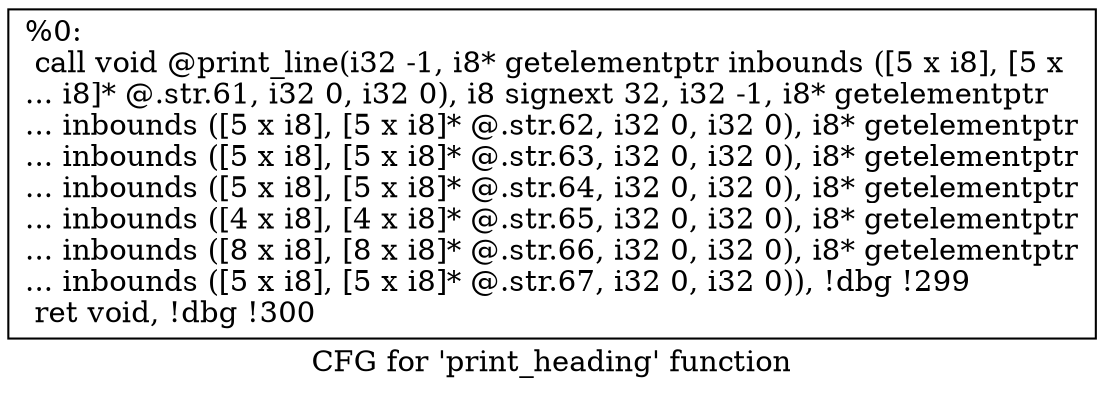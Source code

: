 digraph "CFG for 'print_heading' function" {
	label="CFG for 'print_heading' function";

	Node0x1012450 [shape=record,label="{%0:\l  call void @print_line(i32 -1, i8* getelementptr inbounds ([5 x i8], [5 x\l... i8]* @.str.61, i32 0, i32 0), i8 signext 32, i32 -1, i8* getelementptr\l... inbounds ([5 x i8], [5 x i8]* @.str.62, i32 0, i32 0), i8* getelementptr\l... inbounds ([5 x i8], [5 x i8]* @.str.63, i32 0, i32 0), i8* getelementptr\l... inbounds ([5 x i8], [5 x i8]* @.str.64, i32 0, i32 0), i8* getelementptr\l... inbounds ([4 x i8], [4 x i8]* @.str.65, i32 0, i32 0), i8* getelementptr\l... inbounds ([8 x i8], [8 x i8]* @.str.66, i32 0, i32 0), i8* getelementptr\l... inbounds ([5 x i8], [5 x i8]* @.str.67, i32 0, i32 0)), !dbg !299\l  ret void, !dbg !300\l}"];
}
